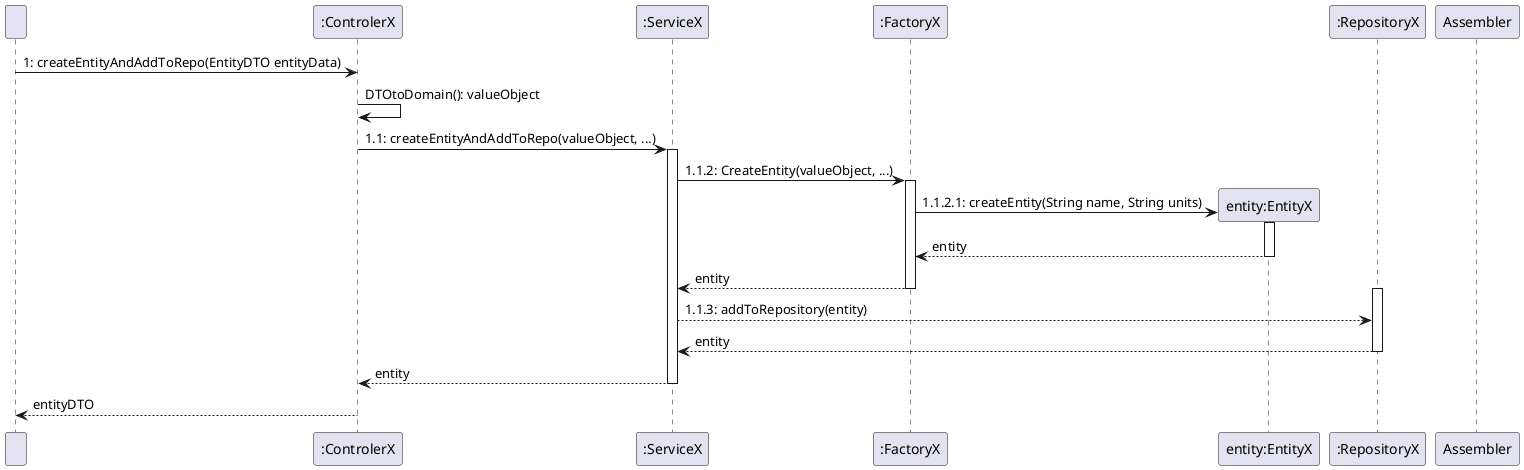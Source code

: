@startuml
participant "  " as User
participant ":ControlerX" as Controller
participant ":ServiceX" as Service
participant ":FactoryX" as Factory
participant "entity:EntityX" as Entity
participant ":RepositoryX" as Repository



User -> Controller: 1: createEntityAndAddToRepo(EntityDTO entityData)
Controller -> Controller: DTOtoDomain(): valueObject
Controller -> Service: 1.1: createEntityAndAddToRepo(valueObject, ...)
activate Service

Service -> Factory: 1.1.2: CreateEntity(valueObject, ...)
activate Factory

create Entity
Factory -> Entity: 1.1.2.1: createEntity(String name, String units)
activate Entity
Entity --> Factory: entity
deactivate Entity
Factory --> Service: entity
deactivate Factory
activate Repository
Service --> Repository: 1.1.3: addToRepository(entity)
Repository --> Service: entity
deactivate Repository
Service --> Controller: entity



deactivate Service
deactivate Assembler
Controller --> User: entityDTO

@enduml